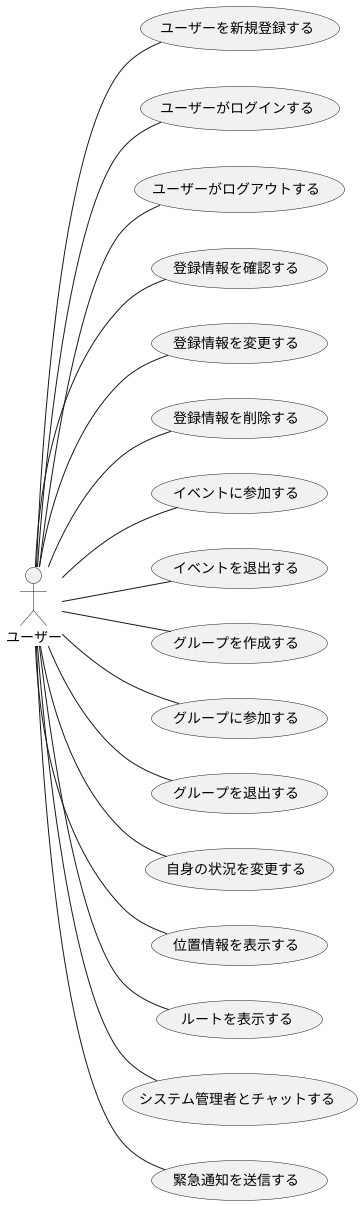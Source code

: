 @startuml ユースケース

left to right direction
actor ユーザー

ユーザー -- (ユーザーを新規登録する)
ユーザー -- (ユーザーがログインする)
ユーザー -- (ユーザーがログアウトする)
ユーザー -- (登録情報を確認する)
ユーザー -- (登録情報を変更する)
ユーザー -- (登録情報を削除する)
ユーザー -- (イベントに参加する)
ユーザー -- (イベントを退出する)
ユーザー -- (グループを作成する)
ユーザー -- (グループに参加する)
ユーザー -- (グループを退出する)
ユーザー -- (自身の状況を変更する)
ユーザー -- (位置情報を表示する)
ユーザー -- (ルートを表示する)
ユーザー -- (システム管理者とチャットする)
ユーザー -- (緊急通知を送信する)



@enduml
